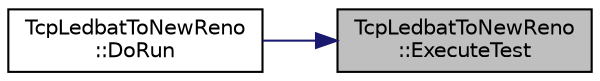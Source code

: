 digraph "TcpLedbatToNewReno::ExecuteTest"
{
 // LATEX_PDF_SIZE
  edge [fontname="Helvetica",fontsize="10",labelfontname="Helvetica",labelfontsize="10"];
  node [fontname="Helvetica",fontsize="10",shape=record];
  rankdir="RL";
  Node1 [label="TcpLedbatToNewReno\l::ExecuteTest",height=0.2,width=0.4,color="black", fillcolor="grey75", style="filled", fontcolor="black",tooltip="Execute the test."];
  Node1 -> Node2 [dir="back",color="midnightblue",fontsize="10",style="solid",fontname="Helvetica"];
  Node2 [label="TcpLedbatToNewReno\l::DoRun",height=0.2,width=0.4,color="black", fillcolor="white", style="filled",URL="$class_tcp_ledbat_to_new_reno.html#aaae57fa2864111f47631e21dbb19b8a6",tooltip="Implementation to actually run this TestCase."];
}
